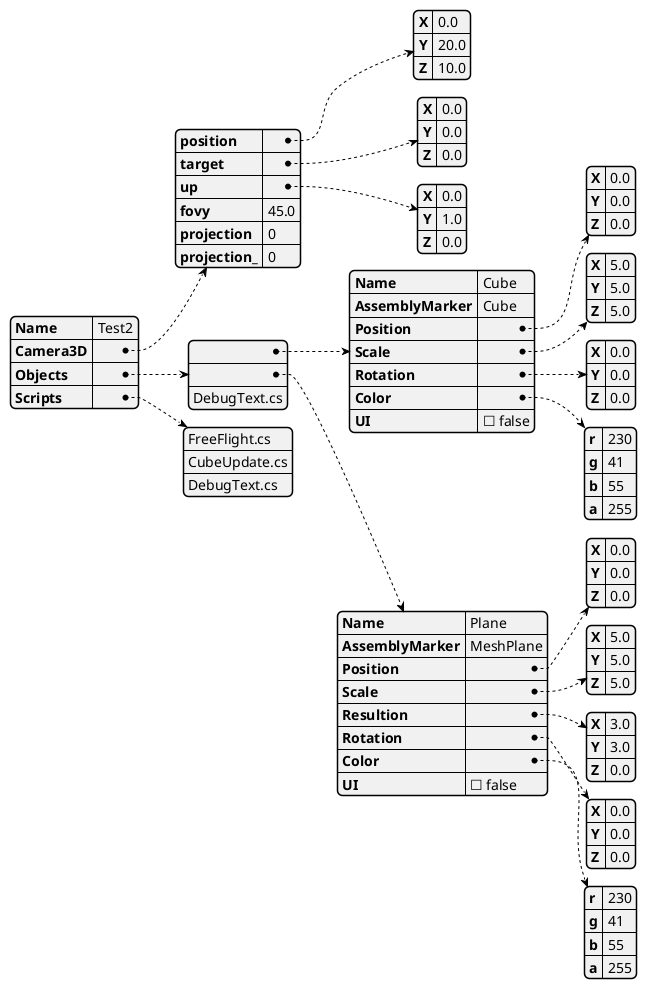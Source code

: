 ﻿@startjson
{
  "Name": "Test2",
  "Camera3D": {
      "position": {
        "X": 0.0,
        "Y": 20.0,
        "Z": 10.0
      },
      "target": {
        "X": 0.0,
        "Y": 0.0,
        "Z": 0.0
      },
      "up": {
        "X": 0.0,
        "Y": 1.0,
        "Z": 0.0
      },
      "fovy": 45.0,
      "projection": 0,
      "projection_": 0
    },
  "Objects": [{"Name": "Cube","AssemblyMarker": "Cube","Position": {"X": 0.0,"Y": 0.0,"Z": 0.0},"Scale": {"X": 5.0,"Y": 5.0,"Z": 5.0},"Rotation": {"X": 0.0,"Y": 0.0,"Z": 0.0},"Color": {"r": 230,"g": 41,"b": 55,"a": 255 },"UI": false},{"Name": "Plane","AssemblyMarker": "MeshPlane","Position": {"X": 0.0,"Y": 0.0,"Z": 0.0},"Scale": {"X": 5.0,"Y": 5.0,"Z": 5.0},"Resultion": { "X": 3.0,"Y": 3.0,"Z": 0.0},"Rotation": {"X": 0.0,"Y": 0.0,"Z": 0.0},"Color": {"r": 230,"g": 41,"b": 55,"a": 255 },"UI": false},"DebugText.cs"],
  "Scripts": ["FreeFlight.cs","CubeUpdate.cs","DebugText.cs"]
}
@endjson